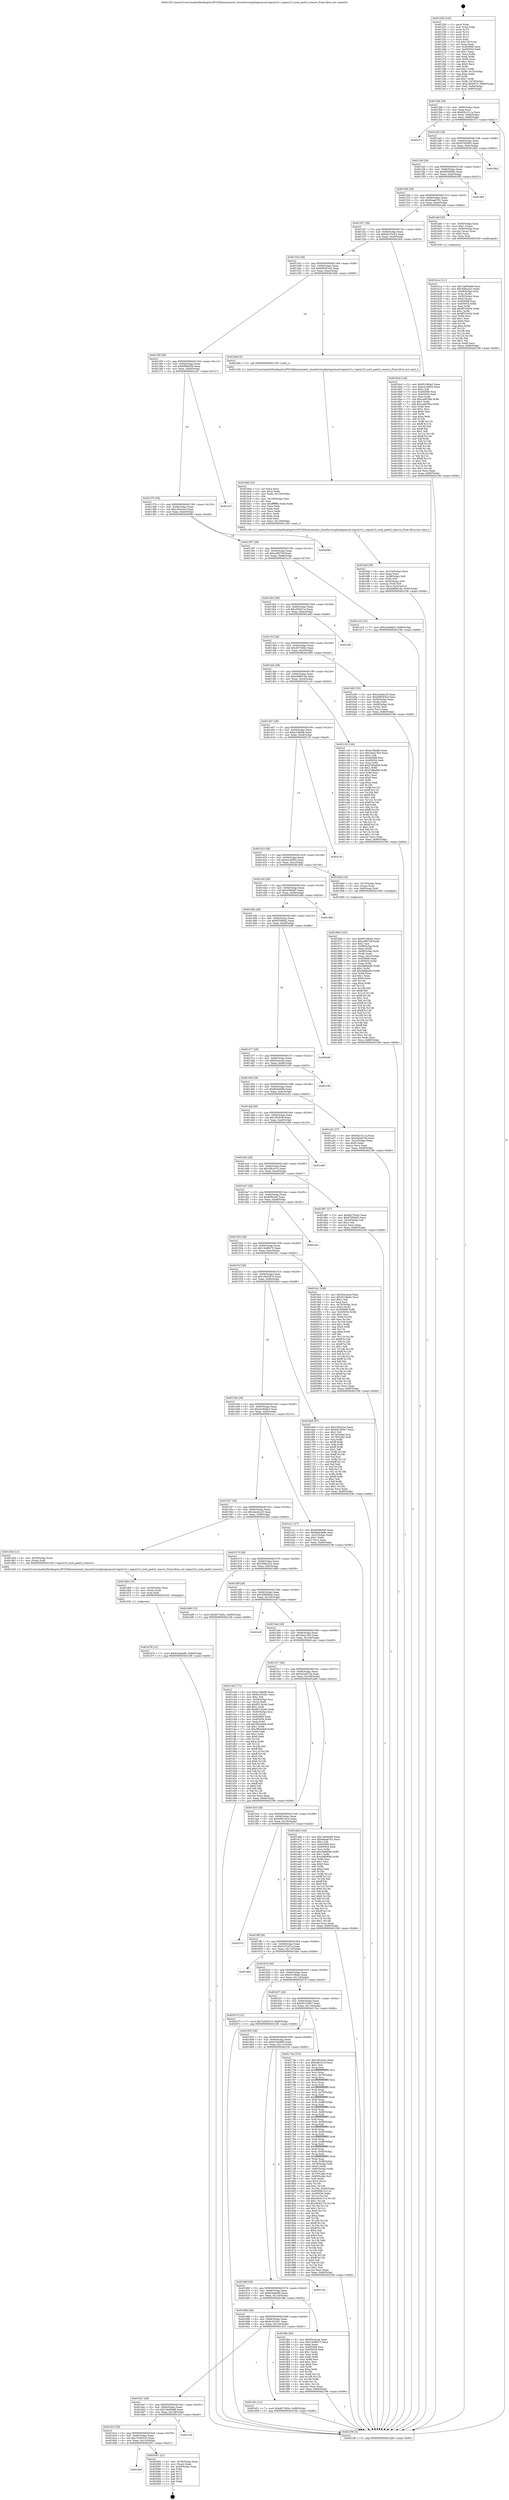 digraph "0x401250" {
  label = "0x401250 (/mnt/c/Users/mathe/Desktop/tcc/POCII/binaries/extr_linuxdriversphytegraxusb-tegra210.c_tegra210_xusb_padctl_remove_Final-ollvm.out::main(0))"
  labelloc = "t"
  node[shape=record]

  Entry [label="",width=0.3,height=0.3,shape=circle,fillcolor=black,style=filled]
  "0x4012b6" [label="{
     0x4012b6 [29]\l
     | [instrs]\l
     &nbsp;&nbsp;0x4012b6 \<+3\>: mov -0x80(%rbp),%eax\l
     &nbsp;&nbsp;0x4012b9 \<+2\>: mov %eax,%ecx\l
     &nbsp;&nbsp;0x4012bb \<+6\>: sub $0x82b1511a,%ecx\l
     &nbsp;&nbsp;0x4012c1 \<+6\>: mov %eax,-0x94(%rbp)\l
     &nbsp;&nbsp;0x4012c7 \<+6\>: mov %ecx,-0x98(%rbp)\l
     &nbsp;&nbsp;0x4012cd \<+6\>: je 0000000000401f71 \<main+0xd21\>\l
  }"]
  "0x401f71" [label="{
     0x401f71\l
  }", style=dashed]
  "0x4012d3" [label="{
     0x4012d3 [28]\l
     | [instrs]\l
     &nbsp;&nbsp;0x4012d3 \<+5\>: jmp 00000000004012d8 \<main+0x88\>\l
     &nbsp;&nbsp;0x4012d8 \<+6\>: mov -0x94(%rbp),%eax\l
     &nbsp;&nbsp;0x4012de \<+5\>: sub $0x870f2683,%eax\l
     &nbsp;&nbsp;0x4012e3 \<+6\>: mov %eax,-0x9c(%rbp)\l
     &nbsp;&nbsp;0x4012e9 \<+6\>: je 00000000004018b2 \<main+0x662\>\l
  }"]
  Exit [label="",width=0.3,height=0.3,shape=circle,fillcolor=black,style=filled,peripheries=2]
  "0x4018b2" [label="{
     0x4018b2\l
  }", style=dashed]
  "0x4012ef" [label="{
     0x4012ef [28]\l
     | [instrs]\l
     &nbsp;&nbsp;0x4012ef \<+5\>: jmp 00000000004012f4 \<main+0xa4\>\l
     &nbsp;&nbsp;0x4012f4 \<+6\>: mov -0x94(%rbp),%eax\l
     &nbsp;&nbsp;0x4012fa \<+5\>: sub $0x882b8f5a,%eax\l
     &nbsp;&nbsp;0x4012ff \<+6\>: mov %eax,-0xa0(%rbp)\l
     &nbsp;&nbsp;0x401305 \<+6\>: je 0000000000401f65 \<main+0xd15\>\l
  }"]
  "0x4016df" [label="{
     0x4016df\l
  }", style=dashed]
  "0x401f65" [label="{
     0x401f65\l
  }", style=dashed]
  "0x40130b" [label="{
     0x40130b [28]\l
     | [instrs]\l
     &nbsp;&nbsp;0x40130b \<+5\>: jmp 0000000000401310 \<main+0xc0\>\l
     &nbsp;&nbsp;0x401310 \<+6\>: mov -0x94(%rbp),%eax\l
     &nbsp;&nbsp;0x401316 \<+5\>: sub $0x8daa8761,%eax\l
     &nbsp;&nbsp;0x40131b \<+6\>: mov %eax,-0xa4(%rbp)\l
     &nbsp;&nbsp;0x401321 \<+6\>: je 0000000000401afd \<main+0x8ad\>\l
  }"]
  "0x402081" [label="{
     0x402081 [21]\l
     | [instrs]\l
     &nbsp;&nbsp;0x402081 \<+4\>: mov -0x78(%rbp),%rax\l
     &nbsp;&nbsp;0x402085 \<+2\>: mov (%rax),%eax\l
     &nbsp;&nbsp;0x402087 \<+4\>: lea -0x28(%rbp),%rsp\l
     &nbsp;&nbsp;0x40208b \<+1\>: pop %rbx\l
     &nbsp;&nbsp;0x40208c \<+2\>: pop %r12\l
     &nbsp;&nbsp;0x40208e \<+2\>: pop %r13\l
     &nbsp;&nbsp;0x402090 \<+2\>: pop %r14\l
     &nbsp;&nbsp;0x402092 \<+2\>: pop %r15\l
     &nbsp;&nbsp;0x402094 \<+1\>: pop %rbp\l
     &nbsp;&nbsp;0x402095 \<+1\>: ret\l
  }"]
  "0x401afd" [label="{
     0x401afd [29]\l
     | [instrs]\l
     &nbsp;&nbsp;0x401afd \<+4\>: mov -0x60(%rbp),%rax\l
     &nbsp;&nbsp;0x401b01 \<+6\>: movl $0x1,(%rax)\l
     &nbsp;&nbsp;0x401b07 \<+4\>: mov -0x60(%rbp),%rax\l
     &nbsp;&nbsp;0x401b0b \<+3\>: movslq (%rax),%rax\l
     &nbsp;&nbsp;0x401b0e \<+4\>: shl $0x2,%rax\l
     &nbsp;&nbsp;0x401b12 \<+3\>: mov %rax,%rdi\l
     &nbsp;&nbsp;0x401b15 \<+5\>: call 0000000000401050 \<malloc@plt\>\l
     | [calls]\l
     &nbsp;&nbsp;0x401050 \{1\} (unknown)\l
  }"]
  "0x401327" [label="{
     0x401327 [28]\l
     | [instrs]\l
     &nbsp;&nbsp;0x401327 \<+5\>: jmp 000000000040132c \<main+0xdc\>\l
     &nbsp;&nbsp;0x40132c \<+6\>: mov -0x94(%rbp),%eax\l
     &nbsp;&nbsp;0x401332 \<+5\>: sub $0x9a276cb3,%eax\l
     &nbsp;&nbsp;0x401337 \<+6\>: mov %eax,-0xa8(%rbp)\l
     &nbsp;&nbsp;0x40133d \<+6\>: je 00000000004018cd \<main+0x67d\>\l
  }"]
  "0x4016c3" [label="{
     0x4016c3 [28]\l
     | [instrs]\l
     &nbsp;&nbsp;0x4016c3 \<+5\>: jmp 00000000004016c8 \<main+0x478\>\l
     &nbsp;&nbsp;0x4016c8 \<+6\>: mov -0x94(%rbp),%eax\l
     &nbsp;&nbsp;0x4016ce \<+5\>: sub $0x7e365510,%eax\l
     &nbsp;&nbsp;0x4016d3 \<+6\>: mov %eax,-0x12c(%rbp)\l
     &nbsp;&nbsp;0x4016d9 \<+6\>: je 0000000000402081 \<main+0xe31\>\l
  }"]
  "0x4018cd" [label="{
     0x4018cd [144]\l
     | [instrs]\l
     &nbsp;&nbsp;0x4018cd \<+5\>: mov $0xf01080a2,%eax\l
     &nbsp;&nbsp;0x4018d2 \<+5\>: mov $0xe2c45f54,%ecx\l
     &nbsp;&nbsp;0x4018d7 \<+2\>: mov $0x1,%dl\l
     &nbsp;&nbsp;0x4018d9 \<+7\>: mov 0x405068,%esi\l
     &nbsp;&nbsp;0x4018e0 \<+7\>: mov 0x405054,%edi\l
     &nbsp;&nbsp;0x4018e7 \<+3\>: mov %esi,%r8d\l
     &nbsp;&nbsp;0x4018ea \<+7\>: sub $0xca8d7f6a,%r8d\l
     &nbsp;&nbsp;0x4018f1 \<+4\>: sub $0x1,%r8d\l
     &nbsp;&nbsp;0x4018f5 \<+7\>: add $0xca8d7f6a,%r8d\l
     &nbsp;&nbsp;0x4018fc \<+4\>: imul %r8d,%esi\l
     &nbsp;&nbsp;0x401900 \<+3\>: and $0x1,%esi\l
     &nbsp;&nbsp;0x401903 \<+3\>: cmp $0x0,%esi\l
     &nbsp;&nbsp;0x401906 \<+4\>: sete %r9b\l
     &nbsp;&nbsp;0x40190a \<+3\>: cmp $0xa,%edi\l
     &nbsp;&nbsp;0x40190d \<+4\>: setl %r10b\l
     &nbsp;&nbsp;0x401911 \<+3\>: mov %r9b,%r11b\l
     &nbsp;&nbsp;0x401914 \<+4\>: xor $0xff,%r11b\l
     &nbsp;&nbsp;0x401918 \<+3\>: mov %r10b,%bl\l
     &nbsp;&nbsp;0x40191b \<+3\>: xor $0xff,%bl\l
     &nbsp;&nbsp;0x40191e \<+3\>: xor $0x1,%dl\l
     &nbsp;&nbsp;0x401921 \<+3\>: mov %r11b,%r14b\l
     &nbsp;&nbsp;0x401924 \<+4\>: and $0xff,%r14b\l
     &nbsp;&nbsp;0x401928 \<+3\>: and %dl,%r9b\l
     &nbsp;&nbsp;0x40192b \<+3\>: mov %bl,%r15b\l
     &nbsp;&nbsp;0x40192e \<+4\>: and $0xff,%r15b\l
     &nbsp;&nbsp;0x401932 \<+3\>: and %dl,%r10b\l
     &nbsp;&nbsp;0x401935 \<+3\>: or %r9b,%r14b\l
     &nbsp;&nbsp;0x401938 \<+3\>: or %r10b,%r15b\l
     &nbsp;&nbsp;0x40193b \<+3\>: xor %r15b,%r14b\l
     &nbsp;&nbsp;0x40193e \<+3\>: or %bl,%r11b\l
     &nbsp;&nbsp;0x401941 \<+4\>: xor $0xff,%r11b\l
     &nbsp;&nbsp;0x401945 \<+3\>: or $0x1,%dl\l
     &nbsp;&nbsp;0x401948 \<+3\>: and %dl,%r11b\l
     &nbsp;&nbsp;0x40194b \<+3\>: or %r11b,%r14b\l
     &nbsp;&nbsp;0x40194e \<+4\>: test $0x1,%r14b\l
     &nbsp;&nbsp;0x401952 \<+3\>: cmovne %ecx,%eax\l
     &nbsp;&nbsp;0x401955 \<+3\>: mov %eax,-0x80(%rbp)\l
     &nbsp;&nbsp;0x401958 \<+5\>: jmp 0000000000402196 \<main+0xf46\>\l
  }"]
  "0x401343" [label="{
     0x401343 [28]\l
     | [instrs]\l
     &nbsp;&nbsp;0x401343 \<+5\>: jmp 0000000000401348 \<main+0xf8\>\l
     &nbsp;&nbsp;0x401348 \<+6\>: mov -0x94(%rbp),%eax\l
     &nbsp;&nbsp;0x40134e \<+5\>: sub $0x9d9263a5,%eax\l
     &nbsp;&nbsp;0x401353 \<+6\>: mov %eax,-0xac(%rbp)\l
     &nbsp;&nbsp;0x401359 \<+6\>: je 0000000000401bb6 \<main+0x966\>\l
  }"]
  "0x402105" [label="{
     0x402105\l
  }", style=dashed]
  "0x401bb6" [label="{
     0x401bb6 [5]\l
     | [instrs]\l
     &nbsp;&nbsp;0x401bb6 \<+5\>: call 0000000000401160 \<next_i\>\l
     | [calls]\l
     &nbsp;&nbsp;0x401160 \{1\} (/mnt/c/Users/mathe/Desktop/tcc/POCII/binaries/extr_linuxdriversphytegraxusb-tegra210.c_tegra210_xusb_padctl_remove_Final-ollvm.out::next_i)\l
  }"]
  "0x40135f" [label="{
     0x40135f [28]\l
     | [instrs]\l
     &nbsp;&nbsp;0x40135f \<+5\>: jmp 0000000000401364 \<main+0x114\>\l
     &nbsp;&nbsp;0x401364 \<+6\>: mov -0x94(%rbp),%eax\l
     &nbsp;&nbsp;0x40136a \<+5\>: sub $0xbf58b058,%eax\l
     &nbsp;&nbsp;0x40136f \<+6\>: mov %eax,-0xb0(%rbp)\l
     &nbsp;&nbsp;0x401375 \<+6\>: je 0000000000401a37 \<main+0x7e7\>\l
  }"]
  "0x401d78" [label="{
     0x401d78 [12]\l
     | [instrs]\l
     &nbsp;&nbsp;0x401d78 \<+7\>: movl $0x624ade90,-0x80(%rbp)\l
     &nbsp;&nbsp;0x401d7f \<+5\>: jmp 0000000000402196 \<main+0xf46\>\l
  }"]
  "0x401a37" [label="{
     0x401a37\l
  }", style=dashed]
  "0x40137b" [label="{
     0x40137b [28]\l
     | [instrs]\l
     &nbsp;&nbsp;0x40137b \<+5\>: jmp 0000000000401380 \<main+0x130\>\l
     &nbsp;&nbsp;0x401380 \<+6\>: mov -0x94(%rbp),%eax\l
     &nbsp;&nbsp;0x401386 \<+5\>: sub $0xc30ce2ce,%eax\l
     &nbsp;&nbsp;0x40138b \<+6\>: mov %eax,-0xb4(%rbp)\l
     &nbsp;&nbsp;0x401391 \<+6\>: je 0000000000402096 \<main+0xe46\>\l
  }"]
  "0x401d69" [label="{
     0x401d69 [15]\l
     | [instrs]\l
     &nbsp;&nbsp;0x401d69 \<+4\>: mov -0x58(%rbp),%rax\l
     &nbsp;&nbsp;0x401d6d \<+3\>: mov (%rax),%rax\l
     &nbsp;&nbsp;0x401d70 \<+3\>: mov %rax,%rdi\l
     &nbsp;&nbsp;0x401d73 \<+5\>: call 0000000000401030 \<free@plt\>\l
     | [calls]\l
     &nbsp;&nbsp;0x401030 \{1\} (unknown)\l
  }"]
  "0x402096" [label="{
     0x402096\l
  }", style=dashed]
  "0x401397" [label="{
     0x401397 [28]\l
     | [instrs]\l
     &nbsp;&nbsp;0x401397 \<+5\>: jmp 000000000040139c \<main+0x14c\>\l
     &nbsp;&nbsp;0x40139c \<+6\>: mov -0x94(%rbp),%eax\l
     &nbsp;&nbsp;0x4013a2 \<+5\>: sub $0xcef827bf,%eax\l
     &nbsp;&nbsp;0x4013a7 \<+6\>: mov %eax,-0xb8(%rbp)\l
     &nbsp;&nbsp;0x4013ad \<+6\>: je 0000000000401a10 \<main+0x7c0\>\l
  }"]
  "0x4016a7" [label="{
     0x4016a7 [28]\l
     | [instrs]\l
     &nbsp;&nbsp;0x4016a7 \<+5\>: jmp 00000000004016ac \<main+0x45c\>\l
     &nbsp;&nbsp;0x4016ac \<+6\>: mov -0x94(%rbp),%eax\l
     &nbsp;&nbsp;0x4016b2 \<+5\>: sub $0x7ab90a99,%eax\l
     &nbsp;&nbsp;0x4016b7 \<+6\>: mov %eax,-0x128(%rbp)\l
     &nbsp;&nbsp;0x4016bd \<+6\>: je 0000000000402105 \<main+0xeb5\>\l
  }"]
  "0x401a10" [label="{
     0x401a10 [12]\l
     | [instrs]\l
     &nbsp;&nbsp;0x401a10 \<+7\>: movl $0x2ec9ebb3,-0x80(%rbp)\l
     &nbsp;&nbsp;0x401a17 \<+5\>: jmp 0000000000402196 \<main+0xf46\>\l
  }"]
  "0x4013b3" [label="{
     0x4013b3 [28]\l
     | [instrs]\l
     &nbsp;&nbsp;0x4013b3 \<+5\>: jmp 00000000004013b8 \<main+0x168\>\l
     &nbsp;&nbsp;0x4013b8 \<+6\>: mov -0x94(%rbp),%eax\l
     &nbsp;&nbsp;0x4013be \<+5\>: sub $0xcf3d221e,%eax\l
     &nbsp;&nbsp;0x4013c3 \<+6\>: mov %eax,-0xbc(%rbp)\l
     &nbsp;&nbsp;0x4013c9 \<+6\>: je 0000000000401ddf \<main+0xb8f\>\l
  }"]
  "0x401d51" [label="{
     0x401d51 [12]\l
     | [instrs]\l
     &nbsp;&nbsp;0x401d51 \<+7\>: movl $0xd0734f4c,-0x80(%rbp)\l
     &nbsp;&nbsp;0x401d58 \<+5\>: jmp 0000000000402196 \<main+0xf46\>\l
  }"]
  "0x401ddf" [label="{
     0x401ddf\l
  }", style=dashed]
  "0x4013cf" [label="{
     0x4013cf [28]\l
     | [instrs]\l
     &nbsp;&nbsp;0x4013cf \<+5\>: jmp 00000000004013d4 \<main+0x184\>\l
     &nbsp;&nbsp;0x4013d4 \<+6\>: mov -0x94(%rbp),%eax\l
     &nbsp;&nbsp;0x4013da \<+5\>: sub $0xd0734f4c,%eax\l
     &nbsp;&nbsp;0x4013df \<+6\>: mov %eax,-0xc0(%rbp)\l
     &nbsp;&nbsp;0x4013e5 \<+6\>: je 0000000000401b95 \<main+0x945\>\l
  }"]
  "0x40168b" [label="{
     0x40168b [28]\l
     | [instrs]\l
     &nbsp;&nbsp;0x40168b \<+5\>: jmp 0000000000401690 \<main+0x440\>\l
     &nbsp;&nbsp;0x401690 \<+6\>: mov -0x94(%rbp),%eax\l
     &nbsp;&nbsp;0x401696 \<+5\>: sub $0x6c25c421,%eax\l
     &nbsp;&nbsp;0x40169b \<+6\>: mov %eax,-0x124(%rbp)\l
     &nbsp;&nbsp;0x4016a1 \<+6\>: je 0000000000401d51 \<main+0xb01\>\l
  }"]
  "0x401b95" [label="{
     0x401b95 [33]\l
     | [instrs]\l
     &nbsp;&nbsp;0x401b95 \<+5\>: mov $0x2ee44c25,%eax\l
     &nbsp;&nbsp;0x401b9a \<+5\>: mov $0x9d9263a5,%ecx\l
     &nbsp;&nbsp;0x401b9f \<+4\>: mov -0x50(%rbp),%rdx\l
     &nbsp;&nbsp;0x401ba3 \<+2\>: mov (%rdx),%esi\l
     &nbsp;&nbsp;0x401ba5 \<+4\>: mov -0x60(%rbp),%rdx\l
     &nbsp;&nbsp;0x401ba9 \<+2\>: cmp (%rdx),%esi\l
     &nbsp;&nbsp;0x401bab \<+3\>: cmovl %ecx,%eax\l
     &nbsp;&nbsp;0x401bae \<+3\>: mov %eax,-0x80(%rbp)\l
     &nbsp;&nbsp;0x401bb1 \<+5\>: jmp 0000000000402196 \<main+0xf46\>\l
  }"]
  "0x4013eb" [label="{
     0x4013eb [28]\l
     | [instrs]\l
     &nbsp;&nbsp;0x4013eb \<+5\>: jmp 00000000004013f0 \<main+0x1a0\>\l
     &nbsp;&nbsp;0x4013f0 \<+6\>: mov -0x94(%rbp),%eax\l
     &nbsp;&nbsp;0x4013f6 \<+5\>: sub $0xd488914b,%eax\l
     &nbsp;&nbsp;0x4013fb \<+6\>: mov %eax,-0xc4(%rbp)\l
     &nbsp;&nbsp;0x401401 \<+6\>: je 0000000000401c16 \<main+0x9c6\>\l
  }"]
  "0x401f8e" [label="{
     0x401f8e [83]\l
     | [instrs]\l
     &nbsp;&nbsp;0x401f8e \<+5\>: mov $0xf3ac4ce4,%eax\l
     &nbsp;&nbsp;0x401f93 \<+5\>: mov $0x14c88475,%ecx\l
     &nbsp;&nbsp;0x401f98 \<+2\>: xor %edx,%edx\l
     &nbsp;&nbsp;0x401f9a \<+7\>: mov 0x405068,%esi\l
     &nbsp;&nbsp;0x401fa1 \<+7\>: mov 0x405054,%edi\l
     &nbsp;&nbsp;0x401fa8 \<+3\>: sub $0x1,%edx\l
     &nbsp;&nbsp;0x401fab \<+3\>: mov %esi,%r8d\l
     &nbsp;&nbsp;0x401fae \<+3\>: add %edx,%r8d\l
     &nbsp;&nbsp;0x401fb1 \<+4\>: imul %r8d,%esi\l
     &nbsp;&nbsp;0x401fb5 \<+3\>: and $0x1,%esi\l
     &nbsp;&nbsp;0x401fb8 \<+3\>: cmp $0x0,%esi\l
     &nbsp;&nbsp;0x401fbb \<+4\>: sete %r9b\l
     &nbsp;&nbsp;0x401fbf \<+3\>: cmp $0xa,%edi\l
     &nbsp;&nbsp;0x401fc2 \<+4\>: setl %r10b\l
     &nbsp;&nbsp;0x401fc6 \<+3\>: mov %r9b,%r11b\l
     &nbsp;&nbsp;0x401fc9 \<+3\>: and %r10b,%r11b\l
     &nbsp;&nbsp;0x401fcc \<+3\>: xor %r10b,%r9b\l
     &nbsp;&nbsp;0x401fcf \<+3\>: or %r9b,%r11b\l
     &nbsp;&nbsp;0x401fd2 \<+4\>: test $0x1,%r11b\l
     &nbsp;&nbsp;0x401fd6 \<+3\>: cmovne %ecx,%eax\l
     &nbsp;&nbsp;0x401fd9 \<+3\>: mov %eax,-0x80(%rbp)\l
     &nbsp;&nbsp;0x401fdc \<+5\>: jmp 0000000000402196 \<main+0xf46\>\l
  }"]
  "0x401c16" [label="{
     0x401c16 [144]\l
     | [instrs]\l
     &nbsp;&nbsp;0x401c16 \<+5\>: mov $0xe15fabfb,%eax\l
     &nbsp;&nbsp;0x401c1b \<+5\>: mov $0x3da2c303,%ecx\l
     &nbsp;&nbsp;0x401c20 \<+2\>: mov $0x1,%dl\l
     &nbsp;&nbsp;0x401c22 \<+7\>: mov 0x405068,%esi\l
     &nbsp;&nbsp;0x401c29 \<+7\>: mov 0x405054,%edi\l
     &nbsp;&nbsp;0x401c30 \<+3\>: mov %esi,%r8d\l
     &nbsp;&nbsp;0x401c33 \<+7\>: add $0xf7d0ed08,%r8d\l
     &nbsp;&nbsp;0x401c3a \<+4\>: sub $0x1,%r8d\l
     &nbsp;&nbsp;0x401c3e \<+7\>: sub $0xf7d0ed08,%r8d\l
     &nbsp;&nbsp;0x401c45 \<+4\>: imul %r8d,%esi\l
     &nbsp;&nbsp;0x401c49 \<+3\>: and $0x1,%esi\l
     &nbsp;&nbsp;0x401c4c \<+3\>: cmp $0x0,%esi\l
     &nbsp;&nbsp;0x401c4f \<+4\>: sete %r9b\l
     &nbsp;&nbsp;0x401c53 \<+3\>: cmp $0xa,%edi\l
     &nbsp;&nbsp;0x401c56 \<+4\>: setl %r10b\l
     &nbsp;&nbsp;0x401c5a \<+3\>: mov %r9b,%r11b\l
     &nbsp;&nbsp;0x401c5d \<+4\>: xor $0xff,%r11b\l
     &nbsp;&nbsp;0x401c61 \<+3\>: mov %r10b,%bl\l
     &nbsp;&nbsp;0x401c64 \<+3\>: xor $0xff,%bl\l
     &nbsp;&nbsp;0x401c67 \<+3\>: xor $0x1,%dl\l
     &nbsp;&nbsp;0x401c6a \<+3\>: mov %r11b,%r14b\l
     &nbsp;&nbsp;0x401c6d \<+4\>: and $0xff,%r14b\l
     &nbsp;&nbsp;0x401c71 \<+3\>: and %dl,%r9b\l
     &nbsp;&nbsp;0x401c74 \<+3\>: mov %bl,%r15b\l
     &nbsp;&nbsp;0x401c77 \<+4\>: and $0xff,%r15b\l
     &nbsp;&nbsp;0x401c7b \<+3\>: and %dl,%r10b\l
     &nbsp;&nbsp;0x401c7e \<+3\>: or %r9b,%r14b\l
     &nbsp;&nbsp;0x401c81 \<+3\>: or %r10b,%r15b\l
     &nbsp;&nbsp;0x401c84 \<+3\>: xor %r15b,%r14b\l
     &nbsp;&nbsp;0x401c87 \<+3\>: or %bl,%r11b\l
     &nbsp;&nbsp;0x401c8a \<+4\>: xor $0xff,%r11b\l
     &nbsp;&nbsp;0x401c8e \<+3\>: or $0x1,%dl\l
     &nbsp;&nbsp;0x401c91 \<+3\>: and %dl,%r11b\l
     &nbsp;&nbsp;0x401c94 \<+3\>: or %r11b,%r14b\l
     &nbsp;&nbsp;0x401c97 \<+4\>: test $0x1,%r14b\l
     &nbsp;&nbsp;0x401c9b \<+3\>: cmovne %ecx,%eax\l
     &nbsp;&nbsp;0x401c9e \<+3\>: mov %eax,-0x80(%rbp)\l
     &nbsp;&nbsp;0x401ca1 \<+5\>: jmp 0000000000402196 \<main+0xf46\>\l
  }"]
  "0x401407" [label="{
     0x401407 [28]\l
     | [instrs]\l
     &nbsp;&nbsp;0x401407 \<+5\>: jmp 000000000040140c \<main+0x1bc\>\l
     &nbsp;&nbsp;0x40140c \<+6\>: mov -0x94(%rbp),%eax\l
     &nbsp;&nbsp;0x401412 \<+5\>: sub $0xe15fabfb,%eax\l
     &nbsp;&nbsp;0x401417 \<+6\>: mov %eax,-0xc8(%rbp)\l
     &nbsp;&nbsp;0x40141d \<+6\>: je 000000000040213f \<main+0xeef\>\l
  }"]
  "0x40166f" [label="{
     0x40166f [28]\l
     | [instrs]\l
     &nbsp;&nbsp;0x40166f \<+5\>: jmp 0000000000401674 \<main+0x424\>\l
     &nbsp;&nbsp;0x401674 \<+6\>: mov -0x94(%rbp),%eax\l
     &nbsp;&nbsp;0x40167a \<+5\>: sub $0x624ade90,%eax\l
     &nbsp;&nbsp;0x40167f \<+6\>: mov %eax,-0x120(%rbp)\l
     &nbsp;&nbsp;0x401685 \<+6\>: je 0000000000401f8e \<main+0xd3e\>\l
  }"]
  "0x40213f" [label="{
     0x40213f\l
  }", style=dashed]
  "0x401423" [label="{
     0x401423 [28]\l
     | [instrs]\l
     &nbsp;&nbsp;0x401423 \<+5\>: jmp 0000000000401428 \<main+0x1d8\>\l
     &nbsp;&nbsp;0x401428 \<+6\>: mov -0x94(%rbp),%eax\l
     &nbsp;&nbsp;0x40142e \<+5\>: sub $0xe2c45f54,%eax\l
     &nbsp;&nbsp;0x401433 \<+6\>: mov %eax,-0xcc(%rbp)\l
     &nbsp;&nbsp;0x401439 \<+6\>: je 000000000040195d \<main+0x70d\>\l
  }"]
  "0x40215e" [label="{
     0x40215e\l
  }", style=dashed]
  "0x40195d" [label="{
     0x40195d [16]\l
     | [instrs]\l
     &nbsp;&nbsp;0x40195d \<+4\>: mov -0x70(%rbp),%rax\l
     &nbsp;&nbsp;0x401961 \<+3\>: mov (%rax),%rax\l
     &nbsp;&nbsp;0x401964 \<+4\>: mov 0x8(%rax),%rdi\l
     &nbsp;&nbsp;0x401968 \<+5\>: call 0000000000401060 \<atoi@plt\>\l
     | [calls]\l
     &nbsp;&nbsp;0x401060 \{1\} (unknown)\l
  }"]
  "0x40143f" [label="{
     0x40143f [28]\l
     | [instrs]\l
     &nbsp;&nbsp;0x40143f \<+5\>: jmp 0000000000401444 \<main+0x1f4\>\l
     &nbsp;&nbsp;0x401444 \<+6\>: mov -0x94(%rbp),%eax\l
     &nbsp;&nbsp;0x40144a \<+5\>: sub $0xef39b6f7,%eax\l
     &nbsp;&nbsp;0x40144f \<+6\>: mov %eax,-0xd0(%rbp)\l
     &nbsp;&nbsp;0x401455 \<+6\>: je 0000000000401d84 \<main+0xb34\>\l
  }"]
  "0x401bef" [label="{
     0x401bef [39]\l
     | [instrs]\l
     &nbsp;&nbsp;0x401bef \<+6\>: mov -0x134(%rbp),%ecx\l
     &nbsp;&nbsp;0x401bf5 \<+3\>: imul %eax,%ecx\l
     &nbsp;&nbsp;0x401bf8 \<+4\>: mov -0x58(%rbp),%r8\l
     &nbsp;&nbsp;0x401bfc \<+3\>: mov (%r8),%r8\l
     &nbsp;&nbsp;0x401bff \<+4\>: mov -0x50(%rbp),%r9\l
     &nbsp;&nbsp;0x401c03 \<+3\>: movslq (%r9),%r9\l
     &nbsp;&nbsp;0x401c06 \<+4\>: mov %ecx,(%r8,%r9,4)\l
     &nbsp;&nbsp;0x401c0a \<+7\>: movl $0xd488914b,-0x80(%rbp)\l
     &nbsp;&nbsp;0x401c11 \<+5\>: jmp 0000000000402196 \<main+0xf46\>\l
  }"]
  "0x401d84" [label="{
     0x401d84\l
  }", style=dashed]
  "0x40145b" [label="{
     0x40145b [28]\l
     | [instrs]\l
     &nbsp;&nbsp;0x40145b \<+5\>: jmp 0000000000401460 \<main+0x210\>\l
     &nbsp;&nbsp;0x401460 \<+6\>: mov -0x94(%rbp),%eax\l
     &nbsp;&nbsp;0x401466 \<+5\>: sub $0xf01080a2,%eax\l
     &nbsp;&nbsp;0x40146b \<+6\>: mov %eax,-0xd4(%rbp)\l
     &nbsp;&nbsp;0x401471 \<+6\>: je 00000000004020d8 \<main+0xe88\>\l
  }"]
  "0x401bbb" [label="{
     0x401bbb [52]\l
     | [instrs]\l
     &nbsp;&nbsp;0x401bbb \<+2\>: xor %ecx,%ecx\l
     &nbsp;&nbsp;0x401bbd \<+5\>: mov $0x2,%edx\l
     &nbsp;&nbsp;0x401bc2 \<+6\>: mov %edx,-0x130(%rbp)\l
     &nbsp;&nbsp;0x401bc8 \<+1\>: cltd\l
     &nbsp;&nbsp;0x401bc9 \<+6\>: mov -0x130(%rbp),%esi\l
     &nbsp;&nbsp;0x401bcf \<+2\>: idiv %esi\l
     &nbsp;&nbsp;0x401bd1 \<+6\>: imul $0xfffffffe,%edx,%edx\l
     &nbsp;&nbsp;0x401bd7 \<+2\>: mov %ecx,%edi\l
     &nbsp;&nbsp;0x401bd9 \<+2\>: sub %edx,%edi\l
     &nbsp;&nbsp;0x401bdb \<+2\>: mov %ecx,%edx\l
     &nbsp;&nbsp;0x401bdd \<+3\>: sub $0x1,%edx\l
     &nbsp;&nbsp;0x401be0 \<+2\>: add %edx,%edi\l
     &nbsp;&nbsp;0x401be2 \<+2\>: sub %edi,%ecx\l
     &nbsp;&nbsp;0x401be4 \<+6\>: mov %ecx,-0x134(%rbp)\l
     &nbsp;&nbsp;0x401bea \<+5\>: call 0000000000401160 \<next_i\>\l
     | [calls]\l
     &nbsp;&nbsp;0x401160 \{1\} (/mnt/c/Users/mathe/Desktop/tcc/POCII/binaries/extr_linuxdriversphytegraxusb-tegra210.c_tegra210_xusb_padctl_remove_Final-ollvm.out::next_i)\l
  }"]
  "0x4020d8" [label="{
     0x4020d8\l
  }", style=dashed]
  "0x401477" [label="{
     0x401477 [28]\l
     | [instrs]\l
     &nbsp;&nbsp;0x401477 \<+5\>: jmp 000000000040147c \<main+0x22c\>\l
     &nbsp;&nbsp;0x40147c \<+6\>: mov -0x94(%rbp),%eax\l
     &nbsp;&nbsp;0x401482 \<+5\>: sub $0xf3ac4ce4,%eax\l
     &nbsp;&nbsp;0x401487 \<+6\>: mov %eax,-0xd8(%rbp)\l
     &nbsp;&nbsp;0x40148d \<+6\>: je 0000000000402185 \<main+0xf35\>\l
  }"]
  "0x401b1a" [label="{
     0x401b1a [111]\l
     | [instrs]\l
     &nbsp;&nbsp;0x401b1a \<+5\>: mov $0x7ab90a99,%ecx\l
     &nbsp;&nbsp;0x401b1f \<+5\>: mov $0x308ac5c2,%edx\l
     &nbsp;&nbsp;0x401b24 \<+4\>: mov -0x58(%rbp),%rdi\l
     &nbsp;&nbsp;0x401b28 \<+3\>: mov %rax,(%rdi)\l
     &nbsp;&nbsp;0x401b2b \<+4\>: mov -0x50(%rbp),%rax\l
     &nbsp;&nbsp;0x401b2f \<+6\>: movl $0x0,(%rax)\l
     &nbsp;&nbsp;0x401b35 \<+7\>: mov 0x405068,%esi\l
     &nbsp;&nbsp;0x401b3c \<+8\>: mov 0x405054,%r8d\l
     &nbsp;&nbsp;0x401b44 \<+3\>: mov %esi,%r9d\l
     &nbsp;&nbsp;0x401b47 \<+7\>: add $0x9f7c5e54,%r9d\l
     &nbsp;&nbsp;0x401b4e \<+4\>: sub $0x1,%r9d\l
     &nbsp;&nbsp;0x401b52 \<+7\>: sub $0x9f7c5e54,%r9d\l
     &nbsp;&nbsp;0x401b59 \<+4\>: imul %r9d,%esi\l
     &nbsp;&nbsp;0x401b5d \<+3\>: and $0x1,%esi\l
     &nbsp;&nbsp;0x401b60 \<+3\>: cmp $0x0,%esi\l
     &nbsp;&nbsp;0x401b63 \<+4\>: sete %r10b\l
     &nbsp;&nbsp;0x401b67 \<+4\>: cmp $0xa,%r8d\l
     &nbsp;&nbsp;0x401b6b \<+4\>: setl %r11b\l
     &nbsp;&nbsp;0x401b6f \<+3\>: mov %r10b,%bl\l
     &nbsp;&nbsp;0x401b72 \<+3\>: and %r11b,%bl\l
     &nbsp;&nbsp;0x401b75 \<+3\>: xor %r11b,%r10b\l
     &nbsp;&nbsp;0x401b78 \<+3\>: or %r10b,%bl\l
     &nbsp;&nbsp;0x401b7b \<+3\>: test $0x1,%bl\l
     &nbsp;&nbsp;0x401b7e \<+3\>: cmovne %edx,%ecx\l
     &nbsp;&nbsp;0x401b81 \<+3\>: mov %ecx,-0x80(%rbp)\l
     &nbsp;&nbsp;0x401b84 \<+5\>: jmp 0000000000402196 \<main+0xf46\>\l
  }"]
  "0x402185" [label="{
     0x402185\l
  }", style=dashed]
  "0x401493" [label="{
     0x401493 [28]\l
     | [instrs]\l
     &nbsp;&nbsp;0x401493 \<+5\>: jmp 0000000000401498 \<main+0x248\>\l
     &nbsp;&nbsp;0x401498 \<+6\>: mov -0x94(%rbp),%eax\l
     &nbsp;&nbsp;0x40149e \<+5\>: sub $0xfbab4b8b,%eax\l
     &nbsp;&nbsp;0x4014a3 \<+6\>: mov %eax,-0xdc(%rbp)\l
     &nbsp;&nbsp;0x4014a9 \<+6\>: je 0000000000401a52 \<main+0x802\>\l
  }"]
  "0x40196d" [label="{
     0x40196d [163]\l
     | [instrs]\l
     &nbsp;&nbsp;0x40196d \<+5\>: mov $0xf01080a2,%ecx\l
     &nbsp;&nbsp;0x401972 \<+5\>: mov $0xcef827bf,%edx\l
     &nbsp;&nbsp;0x401977 \<+3\>: mov $0x1,%sil\l
     &nbsp;&nbsp;0x40197a \<+4\>: mov -0x68(%rbp),%rdi\l
     &nbsp;&nbsp;0x40197e \<+2\>: mov %eax,(%rdi)\l
     &nbsp;&nbsp;0x401980 \<+4\>: mov -0x68(%rbp),%rdi\l
     &nbsp;&nbsp;0x401984 \<+2\>: mov (%rdi),%eax\l
     &nbsp;&nbsp;0x401986 \<+3\>: mov %eax,-0x2c(%rbp)\l
     &nbsp;&nbsp;0x401989 \<+7\>: mov 0x405068,%eax\l
     &nbsp;&nbsp;0x401990 \<+8\>: mov 0x405054,%r8d\l
     &nbsp;&nbsp;0x401998 \<+3\>: mov %eax,%r9d\l
     &nbsp;&nbsp;0x40199b \<+7\>: sub $0x3fb6bd50,%r9d\l
     &nbsp;&nbsp;0x4019a2 \<+4\>: sub $0x1,%r9d\l
     &nbsp;&nbsp;0x4019a6 \<+7\>: add $0x3fb6bd50,%r9d\l
     &nbsp;&nbsp;0x4019ad \<+4\>: imul %r9d,%eax\l
     &nbsp;&nbsp;0x4019b1 \<+3\>: and $0x1,%eax\l
     &nbsp;&nbsp;0x4019b4 \<+3\>: cmp $0x0,%eax\l
     &nbsp;&nbsp;0x4019b7 \<+4\>: sete %r10b\l
     &nbsp;&nbsp;0x4019bb \<+4\>: cmp $0xa,%r8d\l
     &nbsp;&nbsp;0x4019bf \<+4\>: setl %r11b\l
     &nbsp;&nbsp;0x4019c3 \<+3\>: mov %r10b,%bl\l
     &nbsp;&nbsp;0x4019c6 \<+3\>: xor $0xff,%bl\l
     &nbsp;&nbsp;0x4019c9 \<+3\>: mov %r11b,%r14b\l
     &nbsp;&nbsp;0x4019cc \<+4\>: xor $0xff,%r14b\l
     &nbsp;&nbsp;0x4019d0 \<+4\>: xor $0x1,%sil\l
     &nbsp;&nbsp;0x4019d4 \<+3\>: mov %bl,%r15b\l
     &nbsp;&nbsp;0x4019d7 \<+4\>: and $0xff,%r15b\l
     &nbsp;&nbsp;0x4019db \<+3\>: and %sil,%r10b\l
     &nbsp;&nbsp;0x4019de \<+3\>: mov %r14b,%r12b\l
     &nbsp;&nbsp;0x4019e1 \<+4\>: and $0xff,%r12b\l
     &nbsp;&nbsp;0x4019e5 \<+3\>: and %sil,%r11b\l
     &nbsp;&nbsp;0x4019e8 \<+3\>: or %r10b,%r15b\l
     &nbsp;&nbsp;0x4019eb \<+3\>: or %r11b,%r12b\l
     &nbsp;&nbsp;0x4019ee \<+3\>: xor %r12b,%r15b\l
     &nbsp;&nbsp;0x4019f1 \<+3\>: or %r14b,%bl\l
     &nbsp;&nbsp;0x4019f4 \<+3\>: xor $0xff,%bl\l
     &nbsp;&nbsp;0x4019f7 \<+4\>: or $0x1,%sil\l
     &nbsp;&nbsp;0x4019fb \<+3\>: and %sil,%bl\l
     &nbsp;&nbsp;0x4019fe \<+3\>: or %bl,%r15b\l
     &nbsp;&nbsp;0x401a01 \<+4\>: test $0x1,%r15b\l
     &nbsp;&nbsp;0x401a05 \<+3\>: cmovne %edx,%ecx\l
     &nbsp;&nbsp;0x401a08 \<+3\>: mov %ecx,-0x80(%rbp)\l
     &nbsp;&nbsp;0x401a0b \<+5\>: jmp 0000000000402196 \<main+0xf46\>\l
  }"]
  "0x401a52" [label="{
     0x401a52 [27]\l
     | [instrs]\l
     &nbsp;&nbsp;0x401a52 \<+5\>: mov $0x82b1511a,%eax\l
     &nbsp;&nbsp;0x401a57 \<+5\>: mov $0x442a873d,%ecx\l
     &nbsp;&nbsp;0x401a5c \<+3\>: mov -0x2c(%rbp),%edx\l
     &nbsp;&nbsp;0x401a5f \<+3\>: cmp $0x0,%edx\l
     &nbsp;&nbsp;0x401a62 \<+3\>: cmove %ecx,%eax\l
     &nbsp;&nbsp;0x401a65 \<+3\>: mov %eax,-0x80(%rbp)\l
     &nbsp;&nbsp;0x401a68 \<+5\>: jmp 0000000000402196 \<main+0xf46\>\l
  }"]
  "0x4014af" [label="{
     0x4014af [28]\l
     | [instrs]\l
     &nbsp;&nbsp;0x4014af \<+5\>: jmp 00000000004014b4 \<main+0x264\>\l
     &nbsp;&nbsp;0x4014b4 \<+6\>: mov -0x94(%rbp),%eax\l
     &nbsp;&nbsp;0x4014ba \<+5\>: sub $0x1fb3b38,%eax\l
     &nbsp;&nbsp;0x4014bf \<+6\>: mov %eax,-0xe0(%rbp)\l
     &nbsp;&nbsp;0x4014c5 \<+6\>: je 0000000000401e66 \<main+0xc16\>\l
  }"]
  "0x401653" [label="{
     0x401653 [28]\l
     | [instrs]\l
     &nbsp;&nbsp;0x401653 \<+5\>: jmp 0000000000401658 \<main+0x408\>\l
     &nbsp;&nbsp;0x401658 \<+6\>: mov -0x94(%rbp),%eax\l
     &nbsp;&nbsp;0x40165e \<+5\>: sub $0x6195a885,%eax\l
     &nbsp;&nbsp;0x401663 \<+6\>: mov %eax,-0x11c(%rbp)\l
     &nbsp;&nbsp;0x401669 \<+6\>: je 000000000040215e \<main+0xf0e\>\l
  }"]
  "0x401e66" [label="{
     0x401e66\l
  }", style=dashed]
  "0x4014cb" [label="{
     0x4014cb [28]\l
     | [instrs]\l
     &nbsp;&nbsp;0x4014cb \<+5\>: jmp 00000000004014d0 \<main+0x280\>\l
     &nbsp;&nbsp;0x4014d0 \<+6\>: mov -0x94(%rbp),%eax\l
     &nbsp;&nbsp;0x4014d6 \<+5\>: sub $0x3db1614,%eax\l
     &nbsp;&nbsp;0x4014db \<+6\>: mov %eax,-0xe4(%rbp)\l
     &nbsp;&nbsp;0x4014e1 \<+6\>: je 0000000000401897 \<main+0x647\>\l
  }"]
  "0x40174a" [label="{
     0x40174a [333]\l
     | [instrs]\l
     &nbsp;&nbsp;0x40174a \<+5\>: mov $0xc30ce2ce,%eax\l
     &nbsp;&nbsp;0x40174f \<+5\>: mov $0x3db1614,%ecx\l
     &nbsp;&nbsp;0x401754 \<+2\>: mov $0x1,%dl\l
     &nbsp;&nbsp;0x401756 \<+3\>: mov %rsp,%rsi\l
     &nbsp;&nbsp;0x401759 \<+4\>: add $0xfffffffffffffff0,%rsi\l
     &nbsp;&nbsp;0x40175d \<+3\>: mov %rsi,%rsp\l
     &nbsp;&nbsp;0x401760 \<+4\>: mov %rsi,-0x78(%rbp)\l
     &nbsp;&nbsp;0x401764 \<+3\>: mov %rsp,%rsi\l
     &nbsp;&nbsp;0x401767 \<+4\>: add $0xfffffffffffffff0,%rsi\l
     &nbsp;&nbsp;0x40176b \<+3\>: mov %rsi,%rsp\l
     &nbsp;&nbsp;0x40176e \<+3\>: mov %rsp,%rdi\l
     &nbsp;&nbsp;0x401771 \<+4\>: add $0xfffffffffffffff0,%rdi\l
     &nbsp;&nbsp;0x401775 \<+3\>: mov %rdi,%rsp\l
     &nbsp;&nbsp;0x401778 \<+4\>: mov %rdi,-0x70(%rbp)\l
     &nbsp;&nbsp;0x40177c \<+3\>: mov %rsp,%rdi\l
     &nbsp;&nbsp;0x40177f \<+4\>: add $0xfffffffffffffff0,%rdi\l
     &nbsp;&nbsp;0x401783 \<+3\>: mov %rdi,%rsp\l
     &nbsp;&nbsp;0x401786 \<+4\>: mov %rdi,-0x68(%rbp)\l
     &nbsp;&nbsp;0x40178a \<+3\>: mov %rsp,%rdi\l
     &nbsp;&nbsp;0x40178d \<+4\>: add $0xfffffffffffffff0,%rdi\l
     &nbsp;&nbsp;0x401791 \<+3\>: mov %rdi,%rsp\l
     &nbsp;&nbsp;0x401794 \<+4\>: mov %rdi,-0x60(%rbp)\l
     &nbsp;&nbsp;0x401798 \<+3\>: mov %rsp,%rdi\l
     &nbsp;&nbsp;0x40179b \<+4\>: add $0xfffffffffffffff0,%rdi\l
     &nbsp;&nbsp;0x40179f \<+3\>: mov %rdi,%rsp\l
     &nbsp;&nbsp;0x4017a2 \<+4\>: mov %rdi,-0x58(%rbp)\l
     &nbsp;&nbsp;0x4017a6 \<+3\>: mov %rsp,%rdi\l
     &nbsp;&nbsp;0x4017a9 \<+4\>: add $0xfffffffffffffff0,%rdi\l
     &nbsp;&nbsp;0x4017ad \<+3\>: mov %rdi,%rsp\l
     &nbsp;&nbsp;0x4017b0 \<+4\>: mov %rdi,-0x50(%rbp)\l
     &nbsp;&nbsp;0x4017b4 \<+3\>: mov %rsp,%rdi\l
     &nbsp;&nbsp;0x4017b7 \<+4\>: add $0xfffffffffffffff0,%rdi\l
     &nbsp;&nbsp;0x4017bb \<+3\>: mov %rdi,%rsp\l
     &nbsp;&nbsp;0x4017be \<+4\>: mov %rdi,-0x48(%rbp)\l
     &nbsp;&nbsp;0x4017c2 \<+3\>: mov %rsp,%rdi\l
     &nbsp;&nbsp;0x4017c5 \<+4\>: add $0xfffffffffffffff0,%rdi\l
     &nbsp;&nbsp;0x4017c9 \<+3\>: mov %rdi,%rsp\l
     &nbsp;&nbsp;0x4017cc \<+4\>: mov %rdi,-0x40(%rbp)\l
     &nbsp;&nbsp;0x4017d0 \<+3\>: mov %rsp,%rdi\l
     &nbsp;&nbsp;0x4017d3 \<+4\>: add $0xfffffffffffffff0,%rdi\l
     &nbsp;&nbsp;0x4017d7 \<+3\>: mov %rdi,%rsp\l
     &nbsp;&nbsp;0x4017da \<+4\>: mov %rdi,-0x38(%rbp)\l
     &nbsp;&nbsp;0x4017de \<+4\>: mov -0x78(%rbp),%rdi\l
     &nbsp;&nbsp;0x4017e2 \<+6\>: movl $0x0,(%rdi)\l
     &nbsp;&nbsp;0x4017e8 \<+7\>: mov -0x84(%rbp),%r8d\l
     &nbsp;&nbsp;0x4017ef \<+3\>: mov %r8d,(%rsi)\l
     &nbsp;&nbsp;0x4017f2 \<+4\>: mov -0x70(%rbp),%rdi\l
     &nbsp;&nbsp;0x4017f6 \<+7\>: mov -0x90(%rbp),%r9\l
     &nbsp;&nbsp;0x4017fd \<+3\>: mov %r9,(%rdi)\l
     &nbsp;&nbsp;0x401800 \<+3\>: cmpl $0x2,(%rsi)\l
     &nbsp;&nbsp;0x401803 \<+4\>: setne %r10b\l
     &nbsp;&nbsp;0x401807 \<+4\>: and $0x1,%r10b\l
     &nbsp;&nbsp;0x40180b \<+4\>: mov %r10b,-0x2d(%rbp)\l
     &nbsp;&nbsp;0x40180f \<+8\>: mov 0x405068,%r11d\l
     &nbsp;&nbsp;0x401817 \<+7\>: mov 0x405054,%ebx\l
     &nbsp;&nbsp;0x40181e \<+3\>: mov %r11d,%r14d\l
     &nbsp;&nbsp;0x401821 \<+7\>: add $0x49c8137a,%r14d\l
     &nbsp;&nbsp;0x401828 \<+4\>: sub $0x1,%r14d\l
     &nbsp;&nbsp;0x40182c \<+7\>: sub $0x49c8137a,%r14d\l
     &nbsp;&nbsp;0x401833 \<+4\>: imul %r14d,%r11d\l
     &nbsp;&nbsp;0x401837 \<+4\>: and $0x1,%r11d\l
     &nbsp;&nbsp;0x40183b \<+4\>: cmp $0x0,%r11d\l
     &nbsp;&nbsp;0x40183f \<+4\>: sete %r10b\l
     &nbsp;&nbsp;0x401843 \<+3\>: cmp $0xa,%ebx\l
     &nbsp;&nbsp;0x401846 \<+4\>: setl %r15b\l
     &nbsp;&nbsp;0x40184a \<+3\>: mov %r10b,%r12b\l
     &nbsp;&nbsp;0x40184d \<+4\>: xor $0xff,%r12b\l
     &nbsp;&nbsp;0x401851 \<+3\>: mov %r15b,%r13b\l
     &nbsp;&nbsp;0x401854 \<+4\>: xor $0xff,%r13b\l
     &nbsp;&nbsp;0x401858 \<+3\>: xor $0x0,%dl\l
     &nbsp;&nbsp;0x40185b \<+3\>: mov %r12b,%sil\l
     &nbsp;&nbsp;0x40185e \<+4\>: and $0x0,%sil\l
     &nbsp;&nbsp;0x401862 \<+3\>: and %dl,%r10b\l
     &nbsp;&nbsp;0x401865 \<+3\>: mov %r13b,%dil\l
     &nbsp;&nbsp;0x401868 \<+4\>: and $0x0,%dil\l
     &nbsp;&nbsp;0x40186c \<+3\>: and %dl,%r15b\l
     &nbsp;&nbsp;0x40186f \<+3\>: or %r10b,%sil\l
     &nbsp;&nbsp;0x401872 \<+3\>: or %r15b,%dil\l
     &nbsp;&nbsp;0x401875 \<+3\>: xor %dil,%sil\l
     &nbsp;&nbsp;0x401878 \<+3\>: or %r13b,%r12b\l
     &nbsp;&nbsp;0x40187b \<+4\>: xor $0xff,%r12b\l
     &nbsp;&nbsp;0x40187f \<+3\>: or $0x0,%dl\l
     &nbsp;&nbsp;0x401882 \<+3\>: and %dl,%r12b\l
     &nbsp;&nbsp;0x401885 \<+3\>: or %r12b,%sil\l
     &nbsp;&nbsp;0x401888 \<+4\>: test $0x1,%sil\l
     &nbsp;&nbsp;0x40188c \<+3\>: cmovne %ecx,%eax\l
     &nbsp;&nbsp;0x40188f \<+3\>: mov %eax,-0x80(%rbp)\l
     &nbsp;&nbsp;0x401892 \<+5\>: jmp 0000000000402196 \<main+0xf46\>\l
  }"]
  "0x401897" [label="{
     0x401897 [27]\l
     | [instrs]\l
     &nbsp;&nbsp;0x401897 \<+5\>: mov $0x9a276cb3,%eax\l
     &nbsp;&nbsp;0x40189c \<+5\>: mov $0x870f2683,%ecx\l
     &nbsp;&nbsp;0x4018a1 \<+3\>: mov -0x2d(%rbp),%dl\l
     &nbsp;&nbsp;0x4018a4 \<+3\>: test $0x1,%dl\l
     &nbsp;&nbsp;0x4018a7 \<+3\>: cmovne %ecx,%eax\l
     &nbsp;&nbsp;0x4018aa \<+3\>: mov %eax,-0x80(%rbp)\l
     &nbsp;&nbsp;0x4018ad \<+5\>: jmp 0000000000402196 \<main+0xf46\>\l
  }"]
  "0x4014e7" [label="{
     0x4014e7 [28]\l
     | [instrs]\l
     &nbsp;&nbsp;0x4014e7 \<+5\>: jmp 00000000004014ec \<main+0x29c\>\l
     &nbsp;&nbsp;0x4014ec \<+6\>: mov -0x94(%rbp),%eax\l
     &nbsp;&nbsp;0x4014f2 \<+5\>: sub $0x859cda5,%eax\l
     &nbsp;&nbsp;0x4014f7 \<+6\>: mov %eax,-0xe8(%rbp)\l
     &nbsp;&nbsp;0x4014fd \<+6\>: je 0000000000401eec \<main+0xc9c\>\l
  }"]
  "0x401637" [label="{
     0x401637 [28]\l
     | [instrs]\l
     &nbsp;&nbsp;0x401637 \<+5\>: jmp 000000000040163c \<main+0x3ec\>\l
     &nbsp;&nbsp;0x40163c \<+6\>: mov -0x94(%rbp),%eax\l
     &nbsp;&nbsp;0x401642 \<+5\>: sub $0x601350e7,%eax\l
     &nbsp;&nbsp;0x401647 \<+6\>: mov %eax,-0x118(%rbp)\l
     &nbsp;&nbsp;0x40164d \<+6\>: je 000000000040174a \<main+0x4fa\>\l
  }"]
  "0x401eec" [label="{
     0x401eec\l
  }", style=dashed]
  "0x401503" [label="{
     0x401503 [28]\l
     | [instrs]\l
     &nbsp;&nbsp;0x401503 \<+5\>: jmp 0000000000401508 \<main+0x2b8\>\l
     &nbsp;&nbsp;0x401508 \<+6\>: mov -0x94(%rbp),%eax\l
     &nbsp;&nbsp;0x40150e \<+5\>: sub $0x14c88475,%eax\l
     &nbsp;&nbsp;0x401513 \<+6\>: mov %eax,-0xec(%rbp)\l
     &nbsp;&nbsp;0x401519 \<+6\>: je 0000000000401fe1 \<main+0xd91\>\l
  }"]
  "0x402075" [label="{
     0x402075 [12]\l
     | [instrs]\l
     &nbsp;&nbsp;0x402075 \<+7\>: movl $0x7e365510,-0x80(%rbp)\l
     &nbsp;&nbsp;0x40207c \<+5\>: jmp 0000000000402196 \<main+0xf46\>\l
  }"]
  "0x401fe1" [label="{
     0x401fe1 [148]\l
     | [instrs]\l
     &nbsp;&nbsp;0x401fe1 \<+5\>: mov $0xf3ac4ce4,%eax\l
     &nbsp;&nbsp;0x401fe6 \<+5\>: mov $0x55196afc,%ecx\l
     &nbsp;&nbsp;0x401feb \<+2\>: mov $0x1,%dl\l
     &nbsp;&nbsp;0x401fed \<+2\>: xor %esi,%esi\l
     &nbsp;&nbsp;0x401fef \<+4\>: mov -0x78(%rbp),%rdi\l
     &nbsp;&nbsp;0x401ff3 \<+6\>: movl $0x0,(%rdi)\l
     &nbsp;&nbsp;0x401ff9 \<+8\>: mov 0x405068,%r8d\l
     &nbsp;&nbsp;0x402001 \<+8\>: mov 0x405054,%r9d\l
     &nbsp;&nbsp;0x402009 \<+3\>: sub $0x1,%esi\l
     &nbsp;&nbsp;0x40200c \<+3\>: mov %r8d,%r10d\l
     &nbsp;&nbsp;0x40200f \<+3\>: add %esi,%r10d\l
     &nbsp;&nbsp;0x402012 \<+4\>: imul %r10d,%r8d\l
     &nbsp;&nbsp;0x402016 \<+4\>: and $0x1,%r8d\l
     &nbsp;&nbsp;0x40201a \<+4\>: cmp $0x0,%r8d\l
     &nbsp;&nbsp;0x40201e \<+4\>: sete %r11b\l
     &nbsp;&nbsp;0x402022 \<+4\>: cmp $0xa,%r9d\l
     &nbsp;&nbsp;0x402026 \<+3\>: setl %bl\l
     &nbsp;&nbsp;0x402029 \<+3\>: mov %r11b,%r14b\l
     &nbsp;&nbsp;0x40202c \<+4\>: xor $0xff,%r14b\l
     &nbsp;&nbsp;0x402030 \<+3\>: mov %bl,%r15b\l
     &nbsp;&nbsp;0x402033 \<+4\>: xor $0xff,%r15b\l
     &nbsp;&nbsp;0x402037 \<+3\>: xor $0x1,%dl\l
     &nbsp;&nbsp;0x40203a \<+3\>: mov %r14b,%r12b\l
     &nbsp;&nbsp;0x40203d \<+4\>: and $0xff,%r12b\l
     &nbsp;&nbsp;0x402041 \<+3\>: and %dl,%r11b\l
     &nbsp;&nbsp;0x402044 \<+3\>: mov %r15b,%r13b\l
     &nbsp;&nbsp;0x402047 \<+4\>: and $0xff,%r13b\l
     &nbsp;&nbsp;0x40204b \<+2\>: and %dl,%bl\l
     &nbsp;&nbsp;0x40204d \<+3\>: or %r11b,%r12b\l
     &nbsp;&nbsp;0x402050 \<+3\>: or %bl,%r13b\l
     &nbsp;&nbsp;0x402053 \<+3\>: xor %r13b,%r12b\l
     &nbsp;&nbsp;0x402056 \<+3\>: or %r15b,%r14b\l
     &nbsp;&nbsp;0x402059 \<+4\>: xor $0xff,%r14b\l
     &nbsp;&nbsp;0x40205d \<+3\>: or $0x1,%dl\l
     &nbsp;&nbsp;0x402060 \<+3\>: and %dl,%r14b\l
     &nbsp;&nbsp;0x402063 \<+3\>: or %r14b,%r12b\l
     &nbsp;&nbsp;0x402066 \<+4\>: test $0x1,%r12b\l
     &nbsp;&nbsp;0x40206a \<+3\>: cmovne %ecx,%eax\l
     &nbsp;&nbsp;0x40206d \<+3\>: mov %eax,-0x80(%rbp)\l
     &nbsp;&nbsp;0x402070 \<+5\>: jmp 0000000000402196 \<main+0xf46\>\l
  }"]
  "0x40151f" [label="{
     0x40151f [28]\l
     | [instrs]\l
     &nbsp;&nbsp;0x40151f \<+5\>: jmp 0000000000401524 \<main+0x2d4\>\l
     &nbsp;&nbsp;0x401524 \<+6\>: mov -0x94(%rbp),%eax\l
     &nbsp;&nbsp;0x40152a \<+5\>: sub $0x1db45679,%eax\l
     &nbsp;&nbsp;0x40152f \<+6\>: mov %eax,-0xf0(%rbp)\l
     &nbsp;&nbsp;0x401535 \<+6\>: je 00000000004016e9 \<main+0x499\>\l
  }"]
  "0x40161b" [label="{
     0x40161b [28]\l
     | [instrs]\l
     &nbsp;&nbsp;0x40161b \<+5\>: jmp 0000000000401620 \<main+0x3d0\>\l
     &nbsp;&nbsp;0x401620 \<+6\>: mov -0x94(%rbp),%eax\l
     &nbsp;&nbsp;0x401626 \<+5\>: sub $0x55196afc,%eax\l
     &nbsp;&nbsp;0x40162b \<+6\>: mov %eax,-0x114(%rbp)\l
     &nbsp;&nbsp;0x401631 \<+6\>: je 0000000000402075 \<main+0xe25\>\l
  }"]
  "0x4016e9" [label="{
     0x4016e9 [97]\l
     | [instrs]\l
     &nbsp;&nbsp;0x4016e9 \<+5\>: mov $0xc30ce2ce,%eax\l
     &nbsp;&nbsp;0x4016ee \<+5\>: mov $0x601350e7,%ecx\l
     &nbsp;&nbsp;0x4016f3 \<+2\>: mov $0x1,%dl\l
     &nbsp;&nbsp;0x4016f5 \<+4\>: mov -0x7a(%rbp),%sil\l
     &nbsp;&nbsp;0x4016f9 \<+4\>: mov -0x79(%rbp),%dil\l
     &nbsp;&nbsp;0x4016fd \<+3\>: mov %sil,%r8b\l
     &nbsp;&nbsp;0x401700 \<+4\>: xor $0xff,%r8b\l
     &nbsp;&nbsp;0x401704 \<+3\>: mov %dil,%r9b\l
     &nbsp;&nbsp;0x401707 \<+4\>: xor $0xff,%r9b\l
     &nbsp;&nbsp;0x40170b \<+3\>: xor $0x1,%dl\l
     &nbsp;&nbsp;0x40170e \<+3\>: mov %r8b,%r10b\l
     &nbsp;&nbsp;0x401711 \<+4\>: and $0xff,%r10b\l
     &nbsp;&nbsp;0x401715 \<+3\>: and %dl,%sil\l
     &nbsp;&nbsp;0x401718 \<+3\>: mov %r9b,%r11b\l
     &nbsp;&nbsp;0x40171b \<+4\>: and $0xff,%r11b\l
     &nbsp;&nbsp;0x40171f \<+3\>: and %dl,%dil\l
     &nbsp;&nbsp;0x401722 \<+3\>: or %sil,%r10b\l
     &nbsp;&nbsp;0x401725 \<+3\>: or %dil,%r11b\l
     &nbsp;&nbsp;0x401728 \<+3\>: xor %r11b,%r10b\l
     &nbsp;&nbsp;0x40172b \<+3\>: or %r9b,%r8b\l
     &nbsp;&nbsp;0x40172e \<+4\>: xor $0xff,%r8b\l
     &nbsp;&nbsp;0x401732 \<+3\>: or $0x1,%dl\l
     &nbsp;&nbsp;0x401735 \<+3\>: and %dl,%r8b\l
     &nbsp;&nbsp;0x401738 \<+3\>: or %r8b,%r10b\l
     &nbsp;&nbsp;0x40173b \<+4\>: test $0x1,%r10b\l
     &nbsp;&nbsp;0x40173f \<+3\>: cmovne %ecx,%eax\l
     &nbsp;&nbsp;0x401742 \<+3\>: mov %eax,-0x80(%rbp)\l
     &nbsp;&nbsp;0x401745 \<+5\>: jmp 0000000000402196 \<main+0xf46\>\l
  }"]
  "0x40153b" [label="{
     0x40153b [28]\l
     | [instrs]\l
     &nbsp;&nbsp;0x40153b \<+5\>: jmp 0000000000401540 \<main+0x2f0\>\l
     &nbsp;&nbsp;0x401540 \<+6\>: mov -0x94(%rbp),%eax\l
     &nbsp;&nbsp;0x401546 \<+5\>: sub $0x2ec9ebb3,%eax\l
     &nbsp;&nbsp;0x40154b \<+6\>: mov %eax,-0xf4(%rbp)\l
     &nbsp;&nbsp;0x401551 \<+6\>: je 0000000000401a1c \<main+0x7cc\>\l
  }"]
  "0x402196" [label="{
     0x402196 [5]\l
     | [instrs]\l
     &nbsp;&nbsp;0x402196 \<+5\>: jmp 00000000004012b6 \<main+0x66\>\l
  }"]
  "0x401250" [label="{
     0x401250 [102]\l
     | [instrs]\l
     &nbsp;&nbsp;0x401250 \<+1\>: push %rbp\l
     &nbsp;&nbsp;0x401251 \<+3\>: mov %rsp,%rbp\l
     &nbsp;&nbsp;0x401254 \<+2\>: push %r15\l
     &nbsp;&nbsp;0x401256 \<+2\>: push %r14\l
     &nbsp;&nbsp;0x401258 \<+2\>: push %r13\l
     &nbsp;&nbsp;0x40125a \<+2\>: push %r12\l
     &nbsp;&nbsp;0x40125c \<+1\>: push %rbx\l
     &nbsp;&nbsp;0x40125d \<+7\>: sub $0x128,%rsp\l
     &nbsp;&nbsp;0x401264 \<+2\>: xor %eax,%eax\l
     &nbsp;&nbsp;0x401266 \<+7\>: mov 0x405068,%ecx\l
     &nbsp;&nbsp;0x40126d \<+7\>: mov 0x405054,%edx\l
     &nbsp;&nbsp;0x401274 \<+3\>: sub $0x1,%eax\l
     &nbsp;&nbsp;0x401277 \<+3\>: mov %ecx,%r8d\l
     &nbsp;&nbsp;0x40127a \<+3\>: add %eax,%r8d\l
     &nbsp;&nbsp;0x40127d \<+4\>: imul %r8d,%ecx\l
     &nbsp;&nbsp;0x401281 \<+3\>: and $0x1,%ecx\l
     &nbsp;&nbsp;0x401284 \<+3\>: cmp $0x0,%ecx\l
     &nbsp;&nbsp;0x401287 \<+4\>: sete %r9b\l
     &nbsp;&nbsp;0x40128b \<+4\>: and $0x1,%r9b\l
     &nbsp;&nbsp;0x40128f \<+4\>: mov %r9b,-0x7a(%rbp)\l
     &nbsp;&nbsp;0x401293 \<+3\>: cmp $0xa,%edx\l
     &nbsp;&nbsp;0x401296 \<+4\>: setl %r9b\l
     &nbsp;&nbsp;0x40129a \<+4\>: and $0x1,%r9b\l
     &nbsp;&nbsp;0x40129e \<+4\>: mov %r9b,-0x79(%rbp)\l
     &nbsp;&nbsp;0x4012a2 \<+7\>: movl $0x1db45679,-0x80(%rbp)\l
     &nbsp;&nbsp;0x4012a9 \<+6\>: mov %edi,-0x84(%rbp)\l
     &nbsp;&nbsp;0x4012af \<+7\>: mov %rsi,-0x90(%rbp)\l
  }"]
  "0x401dbe" [label="{
     0x401dbe\l
  }", style=dashed]
  "0x401a1c" [label="{
     0x401a1c [27]\l
     | [instrs]\l
     &nbsp;&nbsp;0x401a1c \<+5\>: mov $0xbf58b058,%eax\l
     &nbsp;&nbsp;0x401a21 \<+5\>: mov $0xfbab4b8b,%ecx\l
     &nbsp;&nbsp;0x401a26 \<+3\>: mov -0x2c(%rbp),%edx\l
     &nbsp;&nbsp;0x401a29 \<+3\>: cmp $0x1,%edx\l
     &nbsp;&nbsp;0x401a2c \<+3\>: cmovl %ecx,%eax\l
     &nbsp;&nbsp;0x401a2f \<+3\>: mov %eax,-0x80(%rbp)\l
     &nbsp;&nbsp;0x401a32 \<+5\>: jmp 0000000000402196 \<main+0xf46\>\l
  }"]
  "0x401557" [label="{
     0x401557 [28]\l
     | [instrs]\l
     &nbsp;&nbsp;0x401557 \<+5\>: jmp 000000000040155c \<main+0x30c\>\l
     &nbsp;&nbsp;0x40155c \<+6\>: mov -0x94(%rbp),%eax\l
     &nbsp;&nbsp;0x401562 \<+5\>: sub $0x2ee44c25,%eax\l
     &nbsp;&nbsp;0x401567 \<+6\>: mov %eax,-0xf8(%rbp)\l
     &nbsp;&nbsp;0x40156d \<+6\>: je 0000000000401d5d \<main+0xb0d\>\l
  }"]
  "0x4015ff" [label="{
     0x4015ff [28]\l
     | [instrs]\l
     &nbsp;&nbsp;0x4015ff \<+5\>: jmp 0000000000401604 \<main+0x3b4\>\l
     &nbsp;&nbsp;0x401604 \<+6\>: mov -0x94(%rbp),%eax\l
     &nbsp;&nbsp;0x40160a \<+5\>: sub $0x51f7a57a,%eax\l
     &nbsp;&nbsp;0x40160f \<+6\>: mov %eax,-0x110(%rbp)\l
     &nbsp;&nbsp;0x401615 \<+6\>: je 0000000000401dbe \<main+0xb6e\>\l
  }"]
  "0x401d5d" [label="{
     0x401d5d [12]\l
     | [instrs]\l
     &nbsp;&nbsp;0x401d5d \<+4\>: mov -0x58(%rbp),%rax\l
     &nbsp;&nbsp;0x401d61 \<+3\>: mov (%rax),%rdi\l
     &nbsp;&nbsp;0x401d64 \<+5\>: call 0000000000401240 \<tegra210_xusb_padctl_remove\>\l
     | [calls]\l
     &nbsp;&nbsp;0x401240 \{1\} (/mnt/c/Users/mathe/Desktop/tcc/POCII/binaries/extr_linuxdriversphytegraxusb-tegra210.c_tegra210_xusb_padctl_remove_Final-ollvm.out::tegra210_xusb_padctl_remove)\l
  }"]
  "0x401573" [label="{
     0x401573 [28]\l
     | [instrs]\l
     &nbsp;&nbsp;0x401573 \<+5\>: jmp 0000000000401578 \<main+0x328\>\l
     &nbsp;&nbsp;0x401578 \<+6\>: mov -0x94(%rbp),%eax\l
     &nbsp;&nbsp;0x40157e \<+5\>: sub $0x308ac5c2,%eax\l
     &nbsp;&nbsp;0x401583 \<+6\>: mov %eax,-0xfc(%rbp)\l
     &nbsp;&nbsp;0x401589 \<+6\>: je 0000000000401b89 \<main+0x939\>\l
  }"]
  "0x401f7d" [label="{
     0x401f7d\l
  }", style=dashed]
  "0x401b89" [label="{
     0x401b89 [12]\l
     | [instrs]\l
     &nbsp;&nbsp;0x401b89 \<+7\>: movl $0xd0734f4c,-0x80(%rbp)\l
     &nbsp;&nbsp;0x401b90 \<+5\>: jmp 0000000000402196 \<main+0xf46\>\l
  }"]
  "0x40158f" [label="{
     0x40158f [28]\l
     | [instrs]\l
     &nbsp;&nbsp;0x40158f \<+5\>: jmp 0000000000401594 \<main+0x344\>\l
     &nbsp;&nbsp;0x401594 \<+6\>: mov -0x94(%rbp),%eax\l
     &nbsp;&nbsp;0x40159a \<+5\>: sub $0x309d8dc6,%eax\l
     &nbsp;&nbsp;0x40159f \<+6\>: mov %eax,-0x100(%rbp)\l
     &nbsp;&nbsp;0x4015a5 \<+6\>: je 0000000000401e3f \<main+0xbef\>\l
  }"]
  "0x4015e3" [label="{
     0x4015e3 [28]\l
     | [instrs]\l
     &nbsp;&nbsp;0x4015e3 \<+5\>: jmp 00000000004015e8 \<main+0x398\>\l
     &nbsp;&nbsp;0x4015e8 \<+6\>: mov -0x94(%rbp),%eax\l
     &nbsp;&nbsp;0x4015ee \<+5\>: sub $0x49815ec4,%eax\l
     &nbsp;&nbsp;0x4015f3 \<+6\>: mov %eax,-0x10c(%rbp)\l
     &nbsp;&nbsp;0x4015f9 \<+6\>: je 0000000000401f7d \<main+0xd2d\>\l
  }"]
  "0x401e3f" [label="{
     0x401e3f\l
  }", style=dashed]
  "0x4015ab" [label="{
     0x4015ab [28]\l
     | [instrs]\l
     &nbsp;&nbsp;0x4015ab \<+5\>: jmp 00000000004015b0 \<main+0x360\>\l
     &nbsp;&nbsp;0x4015b0 \<+6\>: mov -0x94(%rbp),%eax\l
     &nbsp;&nbsp;0x4015b6 \<+5\>: sub $0x3da2c303,%eax\l
     &nbsp;&nbsp;0x4015bb \<+6\>: mov %eax,-0x104(%rbp)\l
     &nbsp;&nbsp;0x4015c1 \<+6\>: je 0000000000401ca6 \<main+0xa56\>\l
  }"]
  "0x401a6d" [label="{
     0x401a6d [144]\l
     | [instrs]\l
     &nbsp;&nbsp;0x401a6d \<+5\>: mov $0x7ab90a99,%eax\l
     &nbsp;&nbsp;0x401a72 \<+5\>: mov $0x8daa8761,%ecx\l
     &nbsp;&nbsp;0x401a77 \<+2\>: mov $0x1,%dl\l
     &nbsp;&nbsp;0x401a79 \<+7\>: mov 0x405068,%esi\l
     &nbsp;&nbsp;0x401a80 \<+7\>: mov 0x405054,%edi\l
     &nbsp;&nbsp;0x401a87 \<+3\>: mov %esi,%r8d\l
     &nbsp;&nbsp;0x401a8a \<+7\>: add $0xc06680fa,%r8d\l
     &nbsp;&nbsp;0x401a91 \<+4\>: sub $0x1,%r8d\l
     &nbsp;&nbsp;0x401a95 \<+7\>: sub $0xc06680fa,%r8d\l
     &nbsp;&nbsp;0x401a9c \<+4\>: imul %r8d,%esi\l
     &nbsp;&nbsp;0x401aa0 \<+3\>: and $0x1,%esi\l
     &nbsp;&nbsp;0x401aa3 \<+3\>: cmp $0x0,%esi\l
     &nbsp;&nbsp;0x401aa6 \<+4\>: sete %r9b\l
     &nbsp;&nbsp;0x401aaa \<+3\>: cmp $0xa,%edi\l
     &nbsp;&nbsp;0x401aad \<+4\>: setl %r10b\l
     &nbsp;&nbsp;0x401ab1 \<+3\>: mov %r9b,%r11b\l
     &nbsp;&nbsp;0x401ab4 \<+4\>: xor $0xff,%r11b\l
     &nbsp;&nbsp;0x401ab8 \<+3\>: mov %r10b,%bl\l
     &nbsp;&nbsp;0x401abb \<+3\>: xor $0xff,%bl\l
     &nbsp;&nbsp;0x401abe \<+3\>: xor $0x0,%dl\l
     &nbsp;&nbsp;0x401ac1 \<+3\>: mov %r11b,%r14b\l
     &nbsp;&nbsp;0x401ac4 \<+4\>: and $0x0,%r14b\l
     &nbsp;&nbsp;0x401ac8 \<+3\>: and %dl,%r9b\l
     &nbsp;&nbsp;0x401acb \<+3\>: mov %bl,%r15b\l
     &nbsp;&nbsp;0x401ace \<+4\>: and $0x0,%r15b\l
     &nbsp;&nbsp;0x401ad2 \<+3\>: and %dl,%r10b\l
     &nbsp;&nbsp;0x401ad5 \<+3\>: or %r9b,%r14b\l
     &nbsp;&nbsp;0x401ad8 \<+3\>: or %r10b,%r15b\l
     &nbsp;&nbsp;0x401adb \<+3\>: xor %r15b,%r14b\l
     &nbsp;&nbsp;0x401ade \<+3\>: or %bl,%r11b\l
     &nbsp;&nbsp;0x401ae1 \<+4\>: xor $0xff,%r11b\l
     &nbsp;&nbsp;0x401ae5 \<+3\>: or $0x0,%dl\l
     &nbsp;&nbsp;0x401ae8 \<+3\>: and %dl,%r11b\l
     &nbsp;&nbsp;0x401aeb \<+3\>: or %r11b,%r14b\l
     &nbsp;&nbsp;0x401aee \<+4\>: test $0x1,%r14b\l
     &nbsp;&nbsp;0x401af2 \<+3\>: cmovne %ecx,%eax\l
     &nbsp;&nbsp;0x401af5 \<+3\>: mov %eax,-0x80(%rbp)\l
     &nbsp;&nbsp;0x401af8 \<+5\>: jmp 0000000000402196 \<main+0xf46\>\l
  }"]
  "0x401ca6" [label="{
     0x401ca6 [171]\l
     | [instrs]\l
     &nbsp;&nbsp;0x401ca6 \<+5\>: mov $0xe15fabfb,%eax\l
     &nbsp;&nbsp;0x401cab \<+5\>: mov $0x6c25c421,%ecx\l
     &nbsp;&nbsp;0x401cb0 \<+2\>: mov $0x1,%dl\l
     &nbsp;&nbsp;0x401cb2 \<+4\>: mov -0x50(%rbp),%rsi\l
     &nbsp;&nbsp;0x401cb6 \<+2\>: mov (%rsi),%edi\l
     &nbsp;&nbsp;0x401cb8 \<+6\>: sub $0x8513a3a0,%edi\l
     &nbsp;&nbsp;0x401cbe \<+3\>: add $0x1,%edi\l
     &nbsp;&nbsp;0x401cc1 \<+6\>: add $0x8513a3a0,%edi\l
     &nbsp;&nbsp;0x401cc7 \<+4\>: mov -0x50(%rbp),%rsi\l
     &nbsp;&nbsp;0x401ccb \<+2\>: mov %edi,(%rsi)\l
     &nbsp;&nbsp;0x401ccd \<+7\>: mov 0x405068,%edi\l
     &nbsp;&nbsp;0x401cd4 \<+8\>: mov 0x405054,%r8d\l
     &nbsp;&nbsp;0x401cdc \<+3\>: mov %edi,%r9d\l
     &nbsp;&nbsp;0x401cdf \<+7\>: add $0x3f6cb8e8,%r9d\l
     &nbsp;&nbsp;0x401ce6 \<+4\>: sub $0x1,%r9d\l
     &nbsp;&nbsp;0x401cea \<+7\>: sub $0x3f6cb8e8,%r9d\l
     &nbsp;&nbsp;0x401cf1 \<+4\>: imul %r9d,%edi\l
     &nbsp;&nbsp;0x401cf5 \<+3\>: and $0x1,%edi\l
     &nbsp;&nbsp;0x401cf8 \<+3\>: cmp $0x0,%edi\l
     &nbsp;&nbsp;0x401cfb \<+4\>: sete %r10b\l
     &nbsp;&nbsp;0x401cff \<+4\>: cmp $0xa,%r8d\l
     &nbsp;&nbsp;0x401d03 \<+4\>: setl %r11b\l
     &nbsp;&nbsp;0x401d07 \<+3\>: mov %r10b,%bl\l
     &nbsp;&nbsp;0x401d0a \<+3\>: xor $0xff,%bl\l
     &nbsp;&nbsp;0x401d0d \<+3\>: mov %r11b,%r14b\l
     &nbsp;&nbsp;0x401d10 \<+4\>: xor $0xff,%r14b\l
     &nbsp;&nbsp;0x401d14 \<+3\>: xor $0x0,%dl\l
     &nbsp;&nbsp;0x401d17 \<+3\>: mov %bl,%r15b\l
     &nbsp;&nbsp;0x401d1a \<+4\>: and $0x0,%r15b\l
     &nbsp;&nbsp;0x401d1e \<+3\>: and %dl,%r10b\l
     &nbsp;&nbsp;0x401d21 \<+3\>: mov %r14b,%r12b\l
     &nbsp;&nbsp;0x401d24 \<+4\>: and $0x0,%r12b\l
     &nbsp;&nbsp;0x401d28 \<+3\>: and %dl,%r11b\l
     &nbsp;&nbsp;0x401d2b \<+3\>: or %r10b,%r15b\l
     &nbsp;&nbsp;0x401d2e \<+3\>: or %r11b,%r12b\l
     &nbsp;&nbsp;0x401d31 \<+3\>: xor %r12b,%r15b\l
     &nbsp;&nbsp;0x401d34 \<+3\>: or %r14b,%bl\l
     &nbsp;&nbsp;0x401d37 \<+3\>: xor $0xff,%bl\l
     &nbsp;&nbsp;0x401d3a \<+3\>: or $0x0,%dl\l
     &nbsp;&nbsp;0x401d3d \<+2\>: and %dl,%bl\l
     &nbsp;&nbsp;0x401d3f \<+3\>: or %bl,%r15b\l
     &nbsp;&nbsp;0x401d42 \<+4\>: test $0x1,%r15b\l
     &nbsp;&nbsp;0x401d46 \<+3\>: cmovne %ecx,%eax\l
     &nbsp;&nbsp;0x401d49 \<+3\>: mov %eax,-0x80(%rbp)\l
     &nbsp;&nbsp;0x401d4c \<+5\>: jmp 0000000000402196 \<main+0xf46\>\l
  }"]
  "0x4015c7" [label="{
     0x4015c7 [28]\l
     | [instrs]\l
     &nbsp;&nbsp;0x4015c7 \<+5\>: jmp 00000000004015cc \<main+0x37c\>\l
     &nbsp;&nbsp;0x4015cc \<+6\>: mov -0x94(%rbp),%eax\l
     &nbsp;&nbsp;0x4015d2 \<+5\>: sub $0x442a873d,%eax\l
     &nbsp;&nbsp;0x4015d7 \<+6\>: mov %eax,-0x108(%rbp)\l
     &nbsp;&nbsp;0x4015dd \<+6\>: je 0000000000401a6d \<main+0x81d\>\l
  }"]
  Entry -> "0x401250" [label=" 1"]
  "0x4012b6" -> "0x401f71" [label=" 0"]
  "0x4012b6" -> "0x4012d3" [label=" 22"]
  "0x402081" -> Exit [label=" 1"]
  "0x4012d3" -> "0x4018b2" [label=" 0"]
  "0x4012d3" -> "0x4012ef" [label=" 22"]
  "0x4016c3" -> "0x4016df" [label=" 0"]
  "0x4012ef" -> "0x401f65" [label=" 0"]
  "0x4012ef" -> "0x40130b" [label=" 22"]
  "0x4016c3" -> "0x402081" [label=" 1"]
  "0x40130b" -> "0x401afd" [label=" 1"]
  "0x40130b" -> "0x401327" [label=" 21"]
  "0x4016a7" -> "0x4016c3" [label=" 1"]
  "0x401327" -> "0x4018cd" [label=" 1"]
  "0x401327" -> "0x401343" [label=" 20"]
  "0x4016a7" -> "0x402105" [label=" 0"]
  "0x401343" -> "0x401bb6" [label=" 1"]
  "0x401343" -> "0x40135f" [label=" 19"]
  "0x402075" -> "0x402196" [label=" 1"]
  "0x40135f" -> "0x401a37" [label=" 0"]
  "0x40135f" -> "0x40137b" [label=" 19"]
  "0x401fe1" -> "0x402196" [label=" 1"]
  "0x40137b" -> "0x402096" [label=" 0"]
  "0x40137b" -> "0x401397" [label=" 19"]
  "0x401f8e" -> "0x402196" [label=" 1"]
  "0x401397" -> "0x401a10" [label=" 1"]
  "0x401397" -> "0x4013b3" [label=" 18"]
  "0x401d78" -> "0x402196" [label=" 1"]
  "0x4013b3" -> "0x401ddf" [label=" 0"]
  "0x4013b3" -> "0x4013cf" [label=" 18"]
  "0x401d69" -> "0x401d78" [label=" 1"]
  "0x4013cf" -> "0x401b95" [label=" 2"]
  "0x4013cf" -> "0x4013eb" [label=" 16"]
  "0x401d51" -> "0x402196" [label=" 1"]
  "0x4013eb" -> "0x401c16" [label=" 1"]
  "0x4013eb" -> "0x401407" [label=" 15"]
  "0x40168b" -> "0x4016a7" [label=" 1"]
  "0x401407" -> "0x40213f" [label=" 0"]
  "0x401407" -> "0x401423" [label=" 15"]
  "0x401d5d" -> "0x401d69" [label=" 1"]
  "0x401423" -> "0x40195d" [label=" 1"]
  "0x401423" -> "0x40143f" [label=" 14"]
  "0x40166f" -> "0x40168b" [label=" 2"]
  "0x40143f" -> "0x401d84" [label=" 0"]
  "0x40143f" -> "0x40145b" [label=" 14"]
  "0x40168b" -> "0x401d51" [label=" 1"]
  "0x40145b" -> "0x4020d8" [label=" 0"]
  "0x40145b" -> "0x401477" [label=" 14"]
  "0x401653" -> "0x40166f" [label=" 3"]
  "0x401477" -> "0x402185" [label=" 0"]
  "0x401477" -> "0x401493" [label=" 14"]
  "0x401653" -> "0x40215e" [label=" 0"]
  "0x401493" -> "0x401a52" [label=" 1"]
  "0x401493" -> "0x4014af" [label=" 13"]
  "0x40166f" -> "0x401f8e" [label=" 1"]
  "0x4014af" -> "0x401e66" [label=" 0"]
  "0x4014af" -> "0x4014cb" [label=" 13"]
  "0x401c16" -> "0x402196" [label=" 1"]
  "0x4014cb" -> "0x401897" [label=" 1"]
  "0x4014cb" -> "0x4014e7" [label=" 12"]
  "0x401bef" -> "0x402196" [label=" 1"]
  "0x4014e7" -> "0x401eec" [label=" 0"]
  "0x4014e7" -> "0x401503" [label=" 12"]
  "0x401bb6" -> "0x401bbb" [label=" 1"]
  "0x401503" -> "0x401fe1" [label=" 1"]
  "0x401503" -> "0x40151f" [label=" 11"]
  "0x401b95" -> "0x402196" [label=" 2"]
  "0x40151f" -> "0x4016e9" [label=" 1"]
  "0x40151f" -> "0x40153b" [label=" 10"]
  "0x4016e9" -> "0x402196" [label=" 1"]
  "0x401250" -> "0x4012b6" [label=" 1"]
  "0x402196" -> "0x4012b6" [label=" 21"]
  "0x401b1a" -> "0x402196" [label=" 1"]
  "0x40153b" -> "0x401a1c" [label=" 1"]
  "0x40153b" -> "0x401557" [label=" 9"]
  "0x401afd" -> "0x401b1a" [label=" 1"]
  "0x401557" -> "0x401d5d" [label=" 1"]
  "0x401557" -> "0x401573" [label=" 8"]
  "0x401a52" -> "0x402196" [label=" 1"]
  "0x401573" -> "0x401b89" [label=" 1"]
  "0x401573" -> "0x40158f" [label=" 7"]
  "0x401a1c" -> "0x402196" [label=" 1"]
  "0x40158f" -> "0x401e3f" [label=" 0"]
  "0x40158f" -> "0x4015ab" [label=" 7"]
  "0x40196d" -> "0x402196" [label=" 1"]
  "0x4015ab" -> "0x401ca6" [label=" 1"]
  "0x4015ab" -> "0x4015c7" [label=" 6"]
  "0x40195d" -> "0x40196d" [label=" 1"]
  "0x4015c7" -> "0x401a6d" [label=" 1"]
  "0x4015c7" -> "0x4015e3" [label=" 5"]
  "0x401a10" -> "0x402196" [label=" 1"]
  "0x4015e3" -> "0x401f7d" [label=" 0"]
  "0x4015e3" -> "0x4015ff" [label=" 5"]
  "0x401a6d" -> "0x402196" [label=" 1"]
  "0x4015ff" -> "0x401dbe" [label=" 0"]
  "0x4015ff" -> "0x40161b" [label=" 5"]
  "0x401b89" -> "0x402196" [label=" 1"]
  "0x40161b" -> "0x402075" [label=" 1"]
  "0x40161b" -> "0x401637" [label=" 4"]
  "0x401bbb" -> "0x401bef" [label=" 1"]
  "0x401637" -> "0x40174a" [label=" 1"]
  "0x401637" -> "0x401653" [label=" 3"]
  "0x401ca6" -> "0x402196" [label=" 1"]
  "0x40174a" -> "0x402196" [label=" 1"]
  "0x401897" -> "0x402196" [label=" 1"]
  "0x4018cd" -> "0x402196" [label=" 1"]
}
